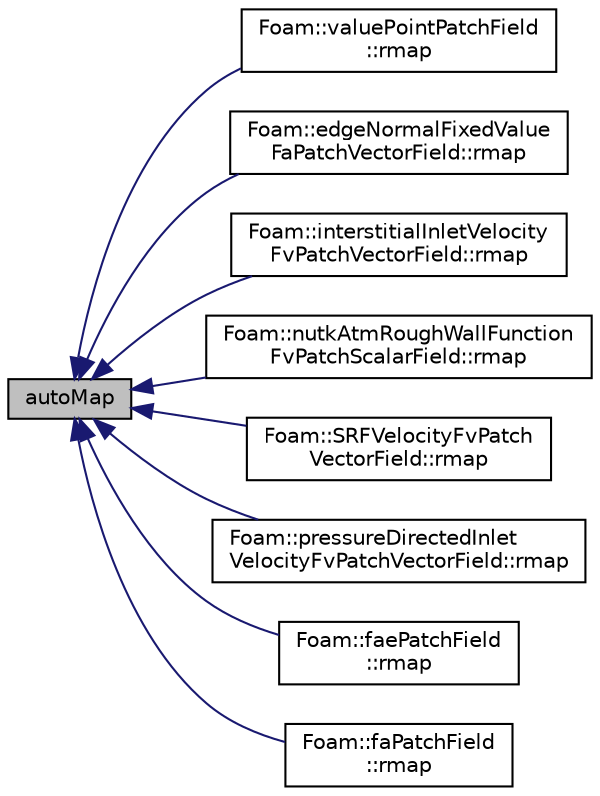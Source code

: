 digraph "autoMap"
{
  bgcolor="transparent";
  edge [fontname="Helvetica",fontsize="10",labelfontname="Helvetica",labelfontsize="10"];
  node [fontname="Helvetica",fontsize="10",shape=record];
  rankdir="LR";
  Node1 [label="autoMap",height=0.2,width=0.4,color="black", fillcolor="grey75", style="filled" fontcolor="black"];
  Node1 -> Node2 [dir="back",color="midnightblue",fontsize="10",style="solid",fontname="Helvetica"];
  Node2 [label="Foam::valuePointPatchField\l::rmap",height=0.2,width=0.4,color="black",URL="$classFoam_1_1valuePointPatchField.html#ae2d7451572e8a2b9fa83d64dbafa419f",tooltip="Reverse map the given PointPatchField onto. "];
  Node1 -> Node3 [dir="back",color="midnightblue",fontsize="10",style="solid",fontname="Helvetica"];
  Node3 [label="Foam::edgeNormalFixedValue\lFaPatchVectorField::rmap",height=0.2,width=0.4,color="black",URL="$classFoam_1_1edgeNormalFixedValueFaPatchVectorField.html#a616ae209984bff09a41827185206b6ca",tooltip="Reverse map the given faPatchField onto this faPatchField. "];
  Node1 -> Node4 [dir="back",color="midnightblue",fontsize="10",style="solid",fontname="Helvetica"];
  Node4 [label="Foam::interstitialInletVelocity\lFvPatchVectorField::rmap",height=0.2,width=0.4,color="black",URL="$classFoam_1_1interstitialInletVelocityFvPatchVectorField.html#a4fe41b169c41bfcd4311c1d1e27a96ed",tooltip="Reverse map the given fvPatchField onto this fvPatchField. "];
  Node1 -> Node5 [dir="back",color="midnightblue",fontsize="10",style="solid",fontname="Helvetica"];
  Node5 [label="Foam::nutkAtmRoughWallFunction\lFvPatchScalarField::rmap",height=0.2,width=0.4,color="black",URL="$classFoam_1_1nutkAtmRoughWallFunctionFvPatchScalarField.html#a713277715ccc0a5ef466b0516d44731f",tooltip="Reverse map the given fvPatchField onto this fvPatchField. "];
  Node1 -> Node6 [dir="back",color="midnightblue",fontsize="10",style="solid",fontname="Helvetica"];
  Node6 [label="Foam::SRFVelocityFvPatch\lVectorField::rmap",height=0.2,width=0.4,color="black",URL="$classFoam_1_1SRFVelocityFvPatchVectorField.html#a4fe41b169c41bfcd4311c1d1e27a96ed",tooltip="Reverse map the given fvPatchField onto this fvPatchField. "];
  Node1 -> Node7 [dir="back",color="midnightblue",fontsize="10",style="solid",fontname="Helvetica"];
  Node7 [label="Foam::pressureDirectedInlet\lVelocityFvPatchVectorField::rmap",height=0.2,width=0.4,color="black",URL="$classFoam_1_1pressureDirectedInletVelocityFvPatchVectorField.html#a4fe41b169c41bfcd4311c1d1e27a96ed",tooltip="Reverse map the given fvPatchField onto this fvPatchField. "];
  Node1 -> Node8 [dir="back",color="midnightblue",fontsize="10",style="solid",fontname="Helvetica"];
  Node8 [label="Foam::faePatchField\l::rmap",height=0.2,width=0.4,color="black",URL="$classFoam_1_1faePatchField.html#ae4d67f9c045b6d43e1566eb8b6438a6f",tooltip="Reverse map the given faePatchField onto this faePatchField. "];
  Node1 -> Node9 [dir="back",color="midnightblue",fontsize="10",style="solid",fontname="Helvetica"];
  Node9 [label="Foam::faPatchField\l::rmap",height=0.2,width=0.4,color="black",URL="$classFoam_1_1faPatchField.html#a3e2bd7a6155bb7760f2359f388b2b699",tooltip="Reverse map the given faPatchField onto this faPatchField. "];
}
